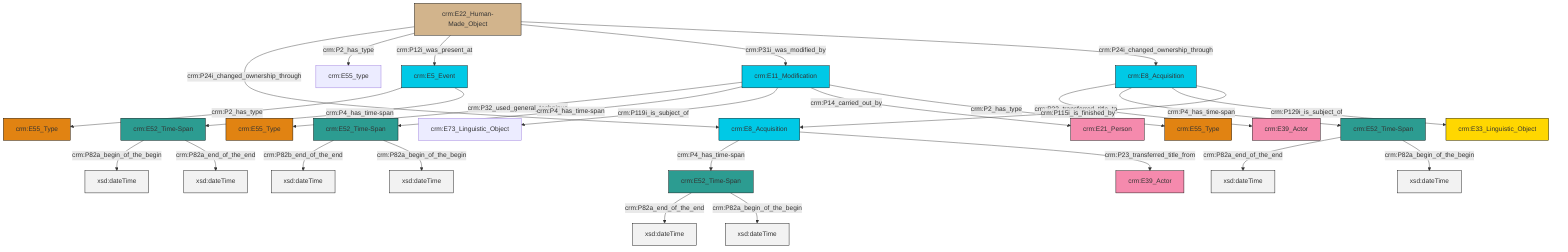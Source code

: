 graph TD
classDef Literal fill:#f2f2f2,stroke:#000000;
classDef CRM_Entity fill:#FFFFFF,stroke:#000000;
classDef Temporal_Entity fill:#00C9E6, stroke:#000000;
classDef Type fill:#E18312, stroke:#000000;
classDef Time-Span fill:#2C9C91, stroke:#000000;
classDef Appellation fill:#FFEB7F, stroke:#000000;
classDef Place fill:#008836, stroke:#000000;
classDef Persistent_Item fill:#B266B2, stroke:#000000;
classDef Conceptual_Object fill:#FFD700, stroke:#000000;
classDef Physical_Thing fill:#D2B48C, stroke:#000000;
classDef Actor fill:#f58aad, stroke:#000000;
classDef PC_Classes fill:#4ce600, stroke:#000000;
classDef Multi fill:#cccccc,stroke:#000000;

0["crm:E5_Event"]:::Temporal_Entity -->|crm:P2_has_type| 1["crm:E55_Type"]:::Type
2["crm:E52_Time-Span"]:::Time-Span -->|crm:P82a_begin_of_the_begin| 3[xsd:dateTime]:::Literal
6["crm:E11_Modification"]:::Temporal_Entity -->|crm:P32_used_general_technique| 7["crm:E55_Type"]:::Type
10["crm:E22_Human-Made_Object"]:::Physical_Thing -->|crm:P24i_changed_ownership_through| 11["crm:E8_Acquisition"]:::Temporal_Entity
11["crm:E8_Acquisition"]:::Temporal_Entity -->|crm:P4_has_time-span| 15["crm:E52_Time-Span"]:::Time-Span
10["crm:E22_Human-Made_Object"]:::Physical_Thing -->|crm:P2_has_type| 16["crm:E55_type"]:::Default
4["crm:E52_Time-Span"]:::Time-Span -->|crm:P82b_end_of_the_end| 21[xsd:dateTime]:::Literal
10["crm:E22_Human-Made_Object"]:::Physical_Thing -->|crm:P12i_was_present_at| 0["crm:E5_Event"]:::Temporal_Entity
6["crm:E11_Modification"]:::Temporal_Entity -->|crm:P4_has_time-span| 4["crm:E52_Time-Span"]:::Time-Span
8["crm:E8_Acquisition"]:::Temporal_Entity -->|crm:P22_transferred_title_to| 23["crm:E39_Actor"]:::Actor
6["crm:E11_Modification"]:::Temporal_Entity -->|crm:P119i_is_subject_of| 17["crm:E73_Linguistic_Object"]:::Default
11["crm:E8_Acquisition"]:::Temporal_Entity -->|crm:P23_transferred_title_from| 27["crm:E39_Actor"]:::Actor
15["crm:E52_Time-Span"]:::Time-Span -->|crm:P82a_end_of_the_end| 29[xsd:dateTime]:::Literal
30["crm:E52_Time-Span"]:::Time-Span -->|crm:P82a_end_of_the_end| 31[xsd:dateTime]:::Literal
30["crm:E52_Time-Span"]:::Time-Span -->|crm:P82a_begin_of_the_begin| 32[xsd:dateTime]:::Literal
15["crm:E52_Time-Span"]:::Time-Span -->|crm:P82a_begin_of_the_begin| 33[xsd:dateTime]:::Literal
6["crm:E11_Modification"]:::Temporal_Entity -->|crm:P14_carried_out_by| 12["crm:E21_Person"]:::Actor
8["crm:E8_Acquisition"]:::Temporal_Entity -->|crm:P4_has_time-span| 30["crm:E52_Time-Span"]:::Time-Span
2["crm:E52_Time-Span"]:::Time-Span -->|crm:P82a_end_of_the_end| 35[xsd:dateTime]:::Literal
8["crm:E8_Acquisition"]:::Temporal_Entity -->|crm:P129i_is_subject_of| 19["crm:E33_Linguistic_Object"]:::Conceptual_Object
0["crm:E5_Event"]:::Temporal_Entity -->|crm:P4_has_time-span| 2["crm:E52_Time-Span"]:::Time-Span
10["crm:E22_Human-Made_Object"]:::Physical_Thing -->|crm:P31i_was_modified_by| 6["crm:E11_Modification"]:::Temporal_Entity
8["crm:E8_Acquisition"]:::Temporal_Entity -->|crm:P115i_is_finished_by| 11["crm:E8_Acquisition"]:::Temporal_Entity
4["crm:E52_Time-Span"]:::Time-Span -->|crm:P82a_begin_of_the_begin| 41[xsd:dateTime]:::Literal
10["crm:E22_Human-Made_Object"]:::Physical_Thing -->|crm:P24i_changed_ownership_through| 8["crm:E8_Acquisition"]:::Temporal_Entity
6["crm:E11_Modification"]:::Temporal_Entity -->|crm:P2_has_type| 25["crm:E55_Type"]:::Type